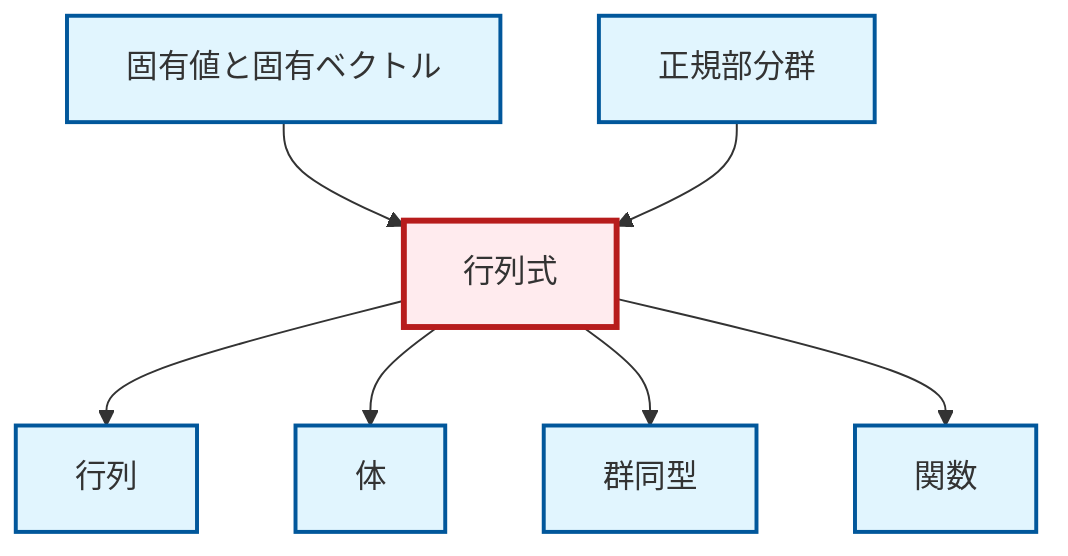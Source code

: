 graph TD
    classDef definition fill:#e1f5fe,stroke:#01579b,stroke-width:2px
    classDef theorem fill:#f3e5f5,stroke:#4a148c,stroke-width:2px
    classDef axiom fill:#fff3e0,stroke:#e65100,stroke-width:2px
    classDef example fill:#e8f5e9,stroke:#1b5e20,stroke-width:2px
    classDef current fill:#ffebee,stroke:#b71c1c,stroke-width:3px
    def-isomorphism["群同型"]:::definition
    def-field["体"]:::definition
    def-matrix["行列"]:::definition
    def-eigenvalue-eigenvector["固有値と固有ベクトル"]:::definition
    def-normal-subgroup["正規部分群"]:::definition
    def-determinant["行列式"]:::definition
    def-function["関数"]:::definition
    def-determinant --> def-matrix
    def-determinant --> def-field
    def-eigenvalue-eigenvector --> def-determinant
    def-normal-subgroup --> def-determinant
    def-determinant --> def-isomorphism
    def-determinant --> def-function
    class def-determinant current